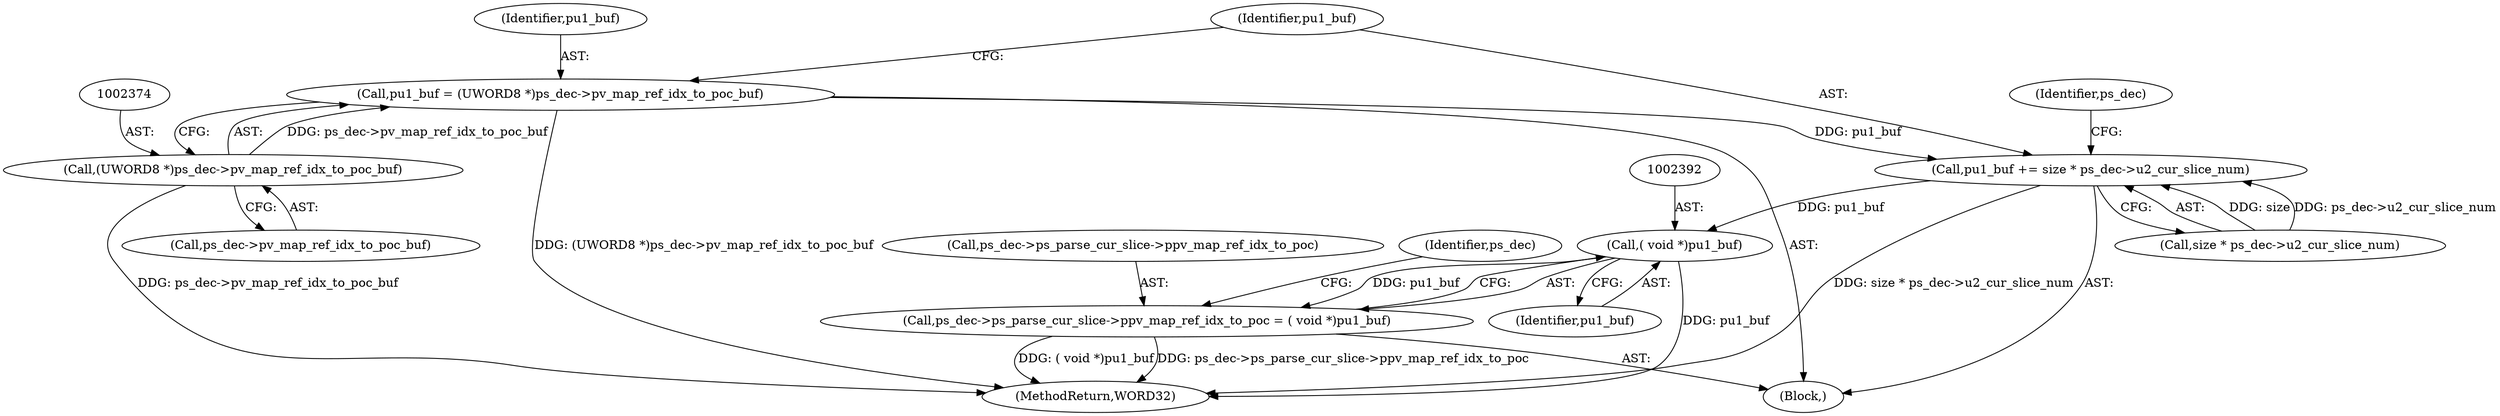 digraph "0_Android_0b23c81c3dd9ec38f7e6806a3955fed1925541a0_2@pointer" {
"1002371" [label="(Call,pu1_buf = (UWORD8 *)ps_dec->pv_map_ref_idx_to_poc_buf)"];
"1002373" [label="(Call,(UWORD8 *)ps_dec->pv_map_ref_idx_to_poc_buf)"];
"1002378" [label="(Call,pu1_buf += size * ps_dec->u2_cur_slice_num)"];
"1002391" [label="(Call,( void *)pu1_buf)"];
"1002385" [label="(Call,ps_dec->ps_parse_cur_slice->ppv_map_ref_idx_to_poc = ( void *)pu1_buf)"];
"1002391" [label="(Call,( void *)pu1_buf)"];
"1002589" [label="(MethodReturn,WORD32)"];
"1002379" [label="(Identifier,pu1_buf)"];
"1002386" [label="(Call,ps_dec->ps_parse_cur_slice->ppv_map_ref_idx_to_poc)"];
"1002385" [label="(Call,ps_dec->ps_parse_cur_slice->ppv_map_ref_idx_to_poc = ( void *)pu1_buf)"];
"1002373" [label="(Call,(UWORD8 *)ps_dec->pv_map_ref_idx_to_poc_buf)"];
"1002388" [label="(Identifier,ps_dec)"];
"1002393" [label="(Identifier,pu1_buf)"];
"1002372" [label="(Identifier,pu1_buf)"];
"1002371" [label="(Call,pu1_buf = (UWORD8 *)ps_dec->pv_map_ref_idx_to_poc_buf)"];
"1002378" [label="(Call,pu1_buf += size * ps_dec->u2_cur_slice_num)"];
"1002380" [label="(Call,size * ps_dec->u2_cur_slice_num)"];
"1002396" [label="(Identifier,ps_dec)"];
"1002375" [label="(Call,ps_dec->pv_map_ref_idx_to_poc_buf)"];
"1002339" [label="(Block,)"];
"1002371" -> "1002339"  [label="AST: "];
"1002371" -> "1002373"  [label="CFG: "];
"1002372" -> "1002371"  [label="AST: "];
"1002373" -> "1002371"  [label="AST: "];
"1002379" -> "1002371"  [label="CFG: "];
"1002371" -> "1002589"  [label="DDG: (UWORD8 *)ps_dec->pv_map_ref_idx_to_poc_buf"];
"1002373" -> "1002371"  [label="DDG: ps_dec->pv_map_ref_idx_to_poc_buf"];
"1002371" -> "1002378"  [label="DDG: pu1_buf"];
"1002373" -> "1002375"  [label="CFG: "];
"1002374" -> "1002373"  [label="AST: "];
"1002375" -> "1002373"  [label="AST: "];
"1002373" -> "1002589"  [label="DDG: ps_dec->pv_map_ref_idx_to_poc_buf"];
"1002378" -> "1002339"  [label="AST: "];
"1002378" -> "1002380"  [label="CFG: "];
"1002379" -> "1002378"  [label="AST: "];
"1002380" -> "1002378"  [label="AST: "];
"1002388" -> "1002378"  [label="CFG: "];
"1002378" -> "1002589"  [label="DDG: size * ps_dec->u2_cur_slice_num"];
"1002380" -> "1002378"  [label="DDG: size"];
"1002380" -> "1002378"  [label="DDG: ps_dec->u2_cur_slice_num"];
"1002378" -> "1002391"  [label="DDG: pu1_buf"];
"1002391" -> "1002385"  [label="AST: "];
"1002391" -> "1002393"  [label="CFG: "];
"1002392" -> "1002391"  [label="AST: "];
"1002393" -> "1002391"  [label="AST: "];
"1002385" -> "1002391"  [label="CFG: "];
"1002391" -> "1002589"  [label="DDG: pu1_buf"];
"1002391" -> "1002385"  [label="DDG: pu1_buf"];
"1002385" -> "1002339"  [label="AST: "];
"1002386" -> "1002385"  [label="AST: "];
"1002396" -> "1002385"  [label="CFG: "];
"1002385" -> "1002589"  [label="DDG: ( void *)pu1_buf"];
"1002385" -> "1002589"  [label="DDG: ps_dec->ps_parse_cur_slice->ppv_map_ref_idx_to_poc"];
}
